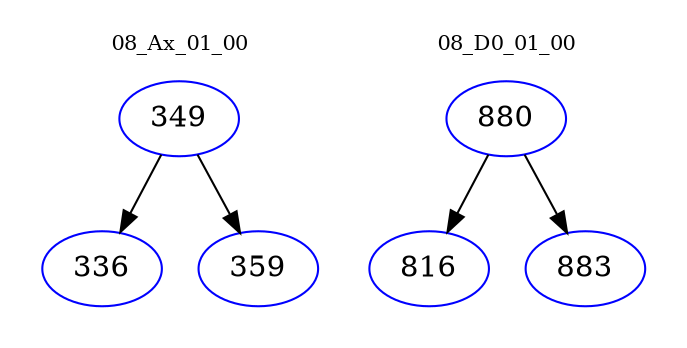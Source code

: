digraph{
subgraph cluster_0 {
color = white
label = "08_Ax_01_00";
fontsize=10;
T0_349 [label="349", color="blue"]
T0_349 -> T0_336 [color="black"]
T0_336 [label="336", color="blue"]
T0_349 -> T0_359 [color="black"]
T0_359 [label="359", color="blue"]
}
subgraph cluster_1 {
color = white
label = "08_D0_01_00";
fontsize=10;
T1_880 [label="880", color="blue"]
T1_880 -> T1_816 [color="black"]
T1_816 [label="816", color="blue"]
T1_880 -> T1_883 [color="black"]
T1_883 [label="883", color="blue"]
}
}
